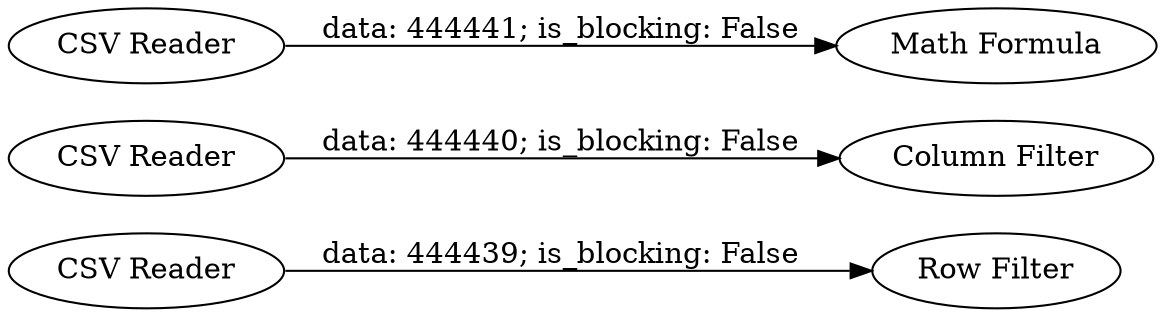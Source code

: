digraph {
	"-1905358263561932680_1" [label="CSV Reader"]
	"-1905358263561932680_4" [label="Column Filter"]
	"-1905358263561932680_3" [label="CSV Reader"]
	"-1905358263561932680_5" [label="CSV Reader"]
	"-1905358263561932680_6" [label="Math Formula"]
	"-1905358263561932680_2" [label="Row Filter"]
	"-1905358263561932680_5" -> "-1905358263561932680_6" [label="data: 444441; is_blocking: False"]
	"-1905358263561932680_3" -> "-1905358263561932680_4" [label="data: 444440; is_blocking: False"]
	"-1905358263561932680_1" -> "-1905358263561932680_2" [label="data: 444439; is_blocking: False"]
	rankdir=LR
}
